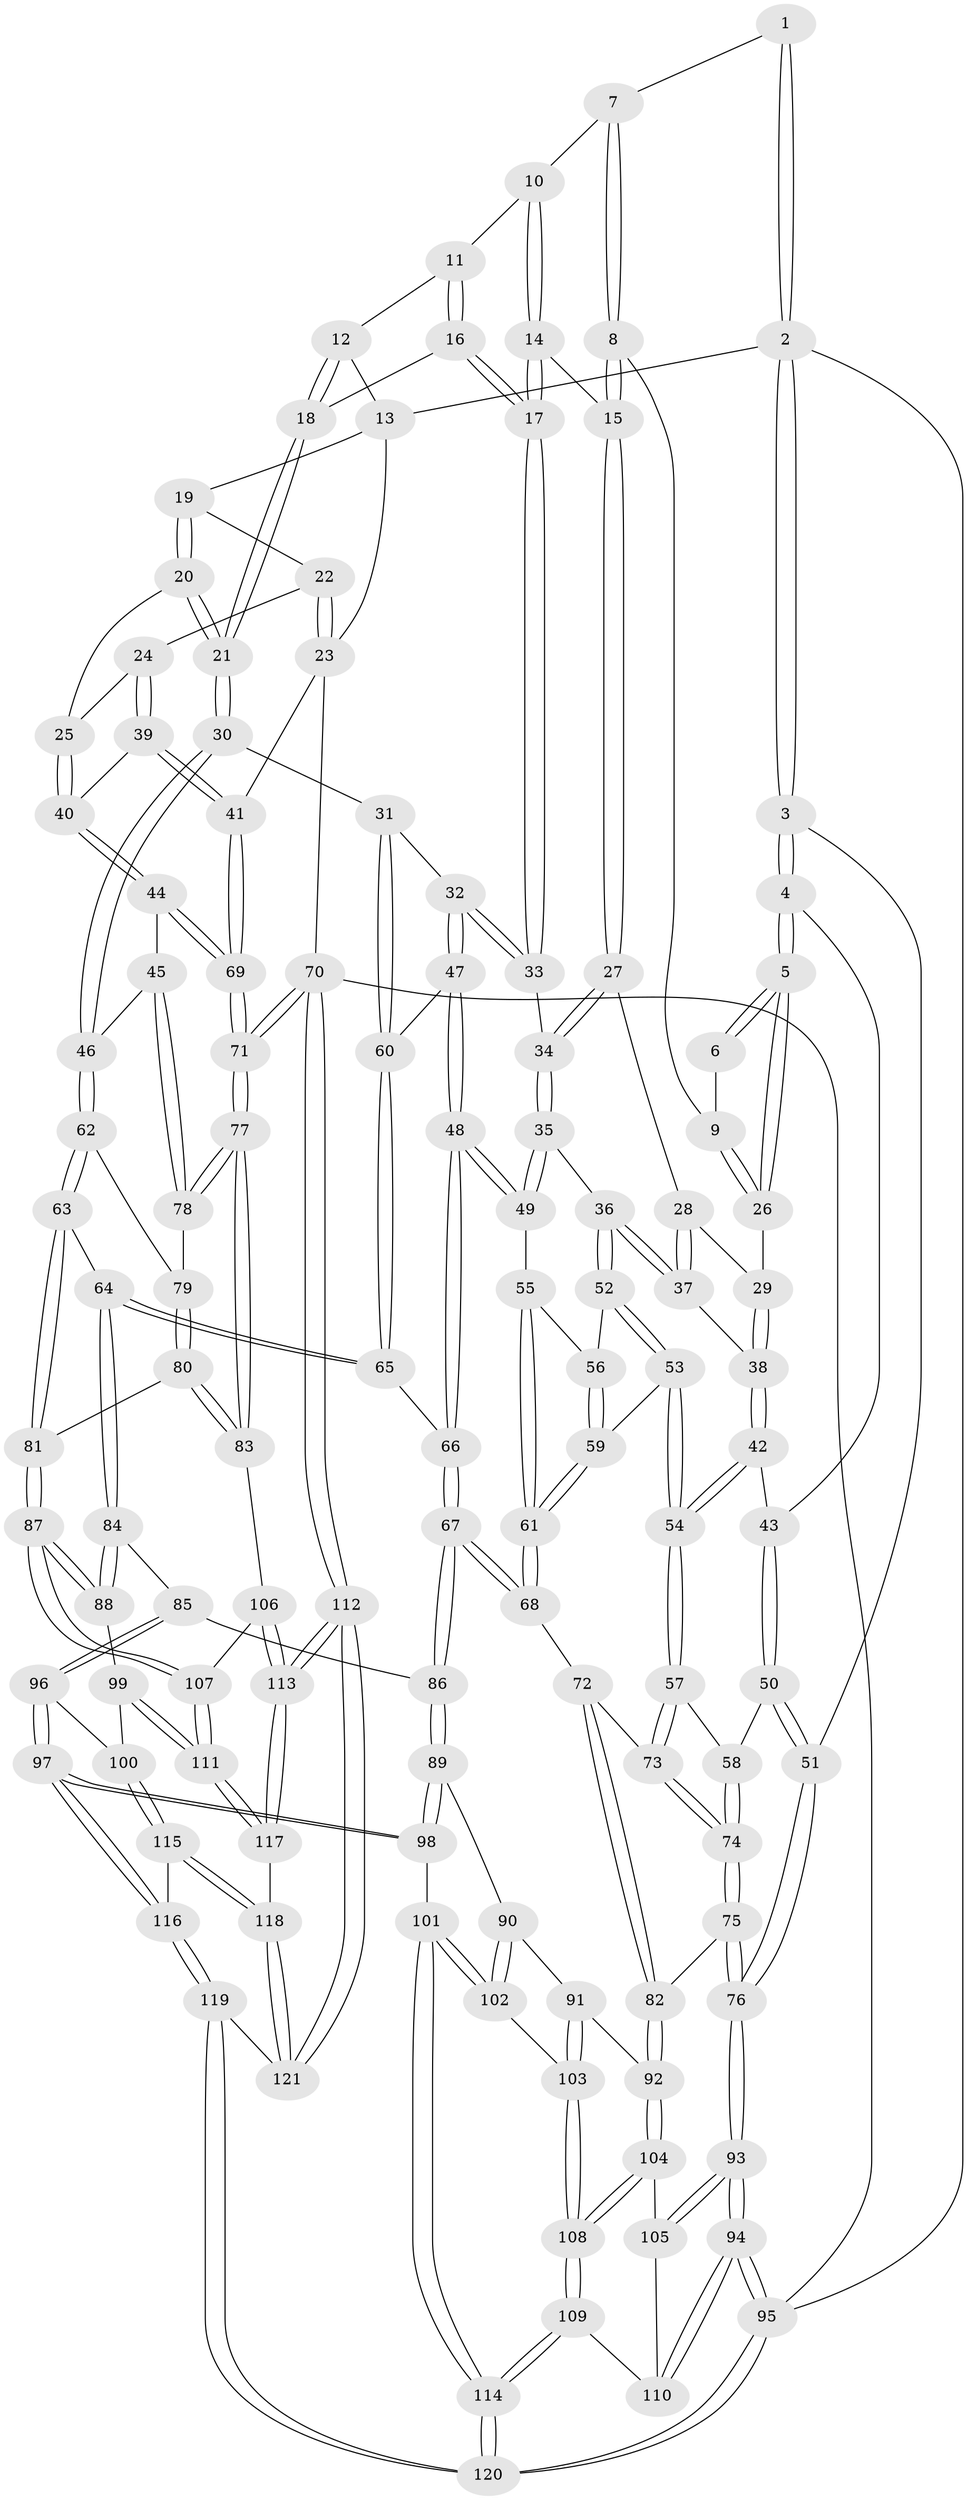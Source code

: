 // Generated by graph-tools (version 1.1) at 2025/27/03/09/25 03:27:10]
// undirected, 121 vertices, 299 edges
graph export_dot {
graph [start="1"]
  node [color=gray90,style=filled];
  1 [pos="+0.17790966324433738+0"];
  2 [pos="+0+0"];
  3 [pos="+0+0.11946717172565528"];
  4 [pos="+0.0632662518196631+0.20973214480997845"];
  5 [pos="+0.08373876757823+0.19675973758018298"];
  6 [pos="+0.14047450153517646+0.0014214136894740287"];
  7 [pos="+0.35301698291808503+0"];
  8 [pos="+0.2663692065719472+0.03485368311430824"];
  9 [pos="+0.25132491719994077+0.052065150796654296"];
  10 [pos="+0.43732529204220355+0"];
  11 [pos="+0.4736664713560141+0"];
  12 [pos="+0.6609896261613325+0"];
  13 [pos="+0.7429464721437303+0"];
  14 [pos="+0.3935823031775881+0.12601735479705023"];
  15 [pos="+0.3629760249026989+0.13636486019021965"];
  16 [pos="+0.5058053349484647+0.13377104223300257"];
  17 [pos="+0.46478626466466233+0.1710023017431469"];
  18 [pos="+0.5771150634735693+0.12947609541123367"];
  19 [pos="+0.7504216413503101+0"];
  20 [pos="+0.7260511409611566+0.18257937066932708"];
  21 [pos="+0.6821971915546929+0.23234279190964136"];
  22 [pos="+0.8829301188507349+0.008946459574360827"];
  23 [pos="+1+0.12554176488256075"];
  24 [pos="+0.9378843056216937+0.16858562715850076"];
  25 [pos="+0.8602312723890174+0.19101319598599042"];
  26 [pos="+0.16938988824005005+0.16749186297090654"];
  27 [pos="+0.30584225045908686+0.19180724552074183"];
  28 [pos="+0.2968558634940974+0.19395222357101663"];
  29 [pos="+0.2926724496157465+0.19400832187785993"];
  30 [pos="+0.6497563696938453+0.34100605935788253"];
  31 [pos="+0.6263739907721634+0.3393157740151874"];
  32 [pos="+0.5988503141498356+0.33434998214443656"];
  33 [pos="+0.4780009255046888+0.2922990124070094"];
  34 [pos="+0.44768108795773476+0.3034811438175298"];
  35 [pos="+0.3817948168690113+0.3600523905093143"];
  36 [pos="+0.3425725098249988+0.3632594577159021"];
  37 [pos="+0.34132229437510114+0.3624919225602031"];
  38 [pos="+0.27289575526094084+0.33674800773617375"];
  39 [pos="+1+0.24498227562644914"];
  40 [pos="+0.8282924506979801+0.4053929267136401"];
  41 [pos="+1+0.25458239443438707"];
  42 [pos="+0.13074098162879078+0.32592392548323534"];
  43 [pos="+0.10999439262908141+0.2976476776119479"];
  44 [pos="+0.8236853688424223+0.40978509802232965"];
  45 [pos="+0.7358448474192945+0.44295713648481844"];
  46 [pos="+0.7258708554872491+0.44460013869672105"];
  47 [pos="+0.43246774777546293+0.48408602298268905"];
  48 [pos="+0.4281157619437208+0.484776267298364"];
  49 [pos="+0.4198573394127799+0.4736738520101446"];
  50 [pos="+0+0.5012398606298728"];
  51 [pos="+0+0.5005696618960152"];
  52 [pos="+0.3073536137766038+0.4208794493492898"];
  53 [pos="+0.17679239732639607+0.4826564565351854"];
  54 [pos="+0.15641616964524843+0.478426020877044"];
  55 [pos="+0.3260547013626248+0.4841000860542643"];
  56 [pos="+0.32248172784445783+0.47658108095127666"];
  57 [pos="+0.1557049756346129+0.4792398249264485"];
  58 [pos="+0+0.5015600371090533"];
  59 [pos="+0.19730931549864886+0.49628283098128356"];
  60 [pos="+0.49035421061067214+0.49525298214272556"];
  61 [pos="+0.3036122594690712+0.5768343922325689"];
  62 [pos="+0.721136481046545+0.4605485943990084"];
  63 [pos="+0.6349359513656411+0.5895620539738474"];
  64 [pos="+0.6198353904070597+0.5974637323019829"];
  65 [pos="+0.6101521671234891+0.5915830977579991"];
  66 [pos="+0.41665074864669355+0.5322714931695186"];
  67 [pos="+0.35211694521782805+0.6483966872433641"];
  68 [pos="+0.3421034464064062+0.6399432972616792"];
  69 [pos="+1+0.5928394344201825"];
  70 [pos="+1+1"];
  71 [pos="+1+0.6712603204253064"];
  72 [pos="+0.19864226952301453+0.631878618831737"];
  73 [pos="+0.14520451968233497+0.5210491212094457"];
  74 [pos="+0.07543626738747843+0.6255062521396593"];
  75 [pos="+0.06032973567124675+0.7191989035375921"];
  76 [pos="+0+0.7472253101833924"];
  77 [pos="+1+0.6742479537466516"];
  78 [pos="+0.9805809255439071+0.6111865740902502"];
  79 [pos="+0.823233813825438+0.6138897427242004"];
  80 [pos="+0.8290878003443385+0.718945285552327"];
  81 [pos="+0.773108965517912+0.7601500160676762"];
  82 [pos="+0.08702322362733148+0.7342508993472012"];
  83 [pos="+1+0.7056185032695732"];
  84 [pos="+0.5393568876245466+0.6861128168212535"];
  85 [pos="+0.4974052306053431+0.6951718383100685"];
  86 [pos="+0.3562315519174436+0.6585358517724553"];
  87 [pos="+0.7540060563639254+0.8430954922810755"];
  88 [pos="+0.5592828342496203+0.7195661498392947"];
  89 [pos="+0.3183498421140539+0.7246321400970799"];
  90 [pos="+0.2433819514418374+0.7607207206809242"];
  91 [pos="+0.22276613021061292+0.7651764335198169"];
  92 [pos="+0.1029689930414675+0.7510613018193414"];
  93 [pos="+0+1"];
  94 [pos="+0+1"];
  95 [pos="+0+1"];
  96 [pos="+0.459034456700806+0.8624296685716414"];
  97 [pos="+0.38497285097983347+0.8972532542956946"];
  98 [pos="+0.3799684970531616+0.8950291914238345"];
  99 [pos="+0.5803686326291351+0.844317941666966"];
  100 [pos="+0.5455965710873002+0.8945629490047029"];
  101 [pos="+0.32483182638806835+0.9100585648988576"];
  102 [pos="+0.28108167036883686+0.8924434959567946"];
  103 [pos="+0.21573015475403165+0.8945768452850992"];
  104 [pos="+0.10350004622249356+0.7702101206979121"];
  105 [pos="+0.0804400124981014+0.841331643265107"];
  106 [pos="+0.9240079606111439+0.8437437168243281"];
  107 [pos="+0.7540167232528403+0.8432962331483519"];
  108 [pos="+0.18195089243519746+0.9184247642362083"];
  109 [pos="+0.16581516526511567+0.9601734301532838"];
  110 [pos="+0.08612016812931705+0.892169559664047"];
  111 [pos="+0.7534533603054168+0.8448739362885506"];
  112 [pos="+1+1"];
  113 [pos="+0.9331828015213277+1"];
  114 [pos="+0.1562034874479945+1"];
  115 [pos="+0.5594087901158188+0.9292011635838762"];
  116 [pos="+0.4198739050993593+1"];
  117 [pos="+0.7533788415371389+0.8464651721794949"];
  118 [pos="+0.651548424647742+1"];
  119 [pos="+0.42083324804805333+1"];
  120 [pos="+0.11660717451555566+1"];
  121 [pos="+0.6594893413476605+1"];
  1 -- 2;
  1 -- 2;
  1 -- 7;
  2 -- 3;
  2 -- 3;
  2 -- 13;
  2 -- 95;
  3 -- 4;
  3 -- 4;
  3 -- 51;
  4 -- 5;
  4 -- 5;
  4 -- 43;
  5 -- 6;
  5 -- 6;
  5 -- 26;
  5 -- 26;
  6 -- 9;
  7 -- 8;
  7 -- 8;
  7 -- 10;
  8 -- 9;
  8 -- 15;
  8 -- 15;
  9 -- 26;
  9 -- 26;
  10 -- 11;
  10 -- 14;
  10 -- 14;
  11 -- 12;
  11 -- 16;
  11 -- 16;
  12 -- 13;
  12 -- 18;
  12 -- 18;
  13 -- 19;
  13 -- 23;
  14 -- 15;
  14 -- 17;
  14 -- 17;
  15 -- 27;
  15 -- 27;
  16 -- 17;
  16 -- 17;
  16 -- 18;
  17 -- 33;
  17 -- 33;
  18 -- 21;
  18 -- 21;
  19 -- 20;
  19 -- 20;
  19 -- 22;
  20 -- 21;
  20 -- 21;
  20 -- 25;
  21 -- 30;
  21 -- 30;
  22 -- 23;
  22 -- 23;
  22 -- 24;
  23 -- 41;
  23 -- 70;
  24 -- 25;
  24 -- 39;
  24 -- 39;
  25 -- 40;
  25 -- 40;
  26 -- 29;
  27 -- 28;
  27 -- 34;
  27 -- 34;
  28 -- 29;
  28 -- 37;
  28 -- 37;
  29 -- 38;
  29 -- 38;
  30 -- 31;
  30 -- 46;
  30 -- 46;
  31 -- 32;
  31 -- 60;
  31 -- 60;
  32 -- 33;
  32 -- 33;
  32 -- 47;
  32 -- 47;
  33 -- 34;
  34 -- 35;
  34 -- 35;
  35 -- 36;
  35 -- 49;
  35 -- 49;
  36 -- 37;
  36 -- 37;
  36 -- 52;
  36 -- 52;
  37 -- 38;
  38 -- 42;
  38 -- 42;
  39 -- 40;
  39 -- 41;
  39 -- 41;
  40 -- 44;
  40 -- 44;
  41 -- 69;
  41 -- 69;
  42 -- 43;
  42 -- 54;
  42 -- 54;
  43 -- 50;
  43 -- 50;
  44 -- 45;
  44 -- 69;
  44 -- 69;
  45 -- 46;
  45 -- 78;
  45 -- 78;
  46 -- 62;
  46 -- 62;
  47 -- 48;
  47 -- 48;
  47 -- 60;
  48 -- 49;
  48 -- 49;
  48 -- 66;
  48 -- 66;
  49 -- 55;
  50 -- 51;
  50 -- 51;
  50 -- 58;
  51 -- 76;
  51 -- 76;
  52 -- 53;
  52 -- 53;
  52 -- 56;
  53 -- 54;
  53 -- 54;
  53 -- 59;
  54 -- 57;
  54 -- 57;
  55 -- 56;
  55 -- 61;
  55 -- 61;
  56 -- 59;
  56 -- 59;
  57 -- 58;
  57 -- 73;
  57 -- 73;
  58 -- 74;
  58 -- 74;
  59 -- 61;
  59 -- 61;
  60 -- 65;
  60 -- 65;
  61 -- 68;
  61 -- 68;
  62 -- 63;
  62 -- 63;
  62 -- 79;
  63 -- 64;
  63 -- 81;
  63 -- 81;
  64 -- 65;
  64 -- 65;
  64 -- 84;
  64 -- 84;
  65 -- 66;
  66 -- 67;
  66 -- 67;
  67 -- 68;
  67 -- 68;
  67 -- 86;
  67 -- 86;
  68 -- 72;
  69 -- 71;
  69 -- 71;
  70 -- 71;
  70 -- 71;
  70 -- 112;
  70 -- 112;
  70 -- 95;
  71 -- 77;
  71 -- 77;
  72 -- 73;
  72 -- 82;
  72 -- 82;
  73 -- 74;
  73 -- 74;
  74 -- 75;
  74 -- 75;
  75 -- 76;
  75 -- 76;
  75 -- 82;
  76 -- 93;
  76 -- 93;
  77 -- 78;
  77 -- 78;
  77 -- 83;
  77 -- 83;
  78 -- 79;
  79 -- 80;
  79 -- 80;
  80 -- 81;
  80 -- 83;
  80 -- 83;
  81 -- 87;
  81 -- 87;
  82 -- 92;
  82 -- 92;
  83 -- 106;
  84 -- 85;
  84 -- 88;
  84 -- 88;
  85 -- 86;
  85 -- 96;
  85 -- 96;
  86 -- 89;
  86 -- 89;
  87 -- 88;
  87 -- 88;
  87 -- 107;
  87 -- 107;
  88 -- 99;
  89 -- 90;
  89 -- 98;
  89 -- 98;
  90 -- 91;
  90 -- 102;
  90 -- 102;
  91 -- 92;
  91 -- 103;
  91 -- 103;
  92 -- 104;
  92 -- 104;
  93 -- 94;
  93 -- 94;
  93 -- 105;
  93 -- 105;
  94 -- 95;
  94 -- 95;
  94 -- 110;
  94 -- 110;
  95 -- 120;
  95 -- 120;
  96 -- 97;
  96 -- 97;
  96 -- 100;
  97 -- 98;
  97 -- 98;
  97 -- 116;
  97 -- 116;
  98 -- 101;
  99 -- 100;
  99 -- 111;
  99 -- 111;
  100 -- 115;
  100 -- 115;
  101 -- 102;
  101 -- 102;
  101 -- 114;
  101 -- 114;
  102 -- 103;
  103 -- 108;
  103 -- 108;
  104 -- 105;
  104 -- 108;
  104 -- 108;
  105 -- 110;
  106 -- 107;
  106 -- 113;
  106 -- 113;
  107 -- 111;
  107 -- 111;
  108 -- 109;
  108 -- 109;
  109 -- 110;
  109 -- 114;
  109 -- 114;
  111 -- 117;
  111 -- 117;
  112 -- 113;
  112 -- 113;
  112 -- 121;
  112 -- 121;
  113 -- 117;
  113 -- 117;
  114 -- 120;
  114 -- 120;
  115 -- 116;
  115 -- 118;
  115 -- 118;
  116 -- 119;
  116 -- 119;
  117 -- 118;
  118 -- 121;
  118 -- 121;
  119 -- 120;
  119 -- 120;
  119 -- 121;
}
